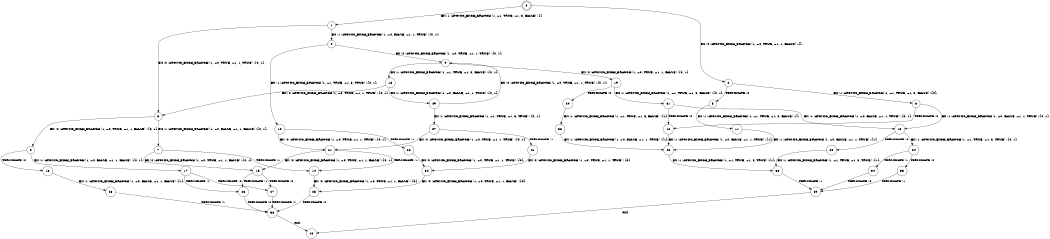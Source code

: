 digraph BCG {
size = "7, 10.5";
center = TRUE;
node [shape = circle];
0 [peripheries = 2];
0 -> 1 [label = "EX !1 !ATOMIC_EXCH_BRANCH (1, +1, TRUE, +1, 3, FALSE) !{}"];
0 -> 2 [label = "EX !0 !ATOMIC_EXCH_BRANCH (1, +0, TRUE, +1, 1, FALSE) !{}"];
1 -> 3 [label = "EX !0 !ATOMIC_EXCH_BRANCH (1, +0, TRUE, +1, 1, TRUE) !{0, 1}"];
1 -> 4 [label = "EX !1 !ATOMIC_EXCH_BRANCH (1, +0, FALSE, +1, 1, TRUE) !{0, 1}"];
2 -> 5 [label = "TERMINATE !0"];
2 -> 6 [label = "EX !1 !ATOMIC_EXCH_BRANCH (1, +1, TRUE, +1, 3, FALSE) !{0}"];
3 -> 7 [label = "EX !1 !ATOMIC_EXCH_BRANCH (1, +0, FALSE, +1, 1, FALSE) !{0, 1}"];
3 -> 8 [label = "EX !0 !ATOMIC_EXCH_BRANCH (1, +0, TRUE, +1, 1, FALSE) !{0, 1}"];
4 -> 9 [label = "EX !0 !ATOMIC_EXCH_BRANCH (1, +0, TRUE, +1, 1, TRUE) !{0, 1}"];
4 -> 10 [label = "EX !1 !ATOMIC_EXCH_BRANCH (1, +1, TRUE, +1, 3, TRUE) !{0, 1}"];
5 -> 11 [label = "EX !1 !ATOMIC_EXCH_BRANCH (1, +1, TRUE, +1, 3, FALSE) !{}"];
6 -> 12 [label = "TERMINATE !0"];
6 -> 13 [label = "EX !1 !ATOMIC_EXCH_BRANCH (1, +0, FALSE, +1, 1, TRUE) !{0, 1}"];
7 -> 14 [label = "TERMINATE !1"];
7 -> 15 [label = "EX !0 !ATOMIC_EXCH_BRANCH (1, +0, TRUE, +1, 1, FALSE) !{0, 1}"];
8 -> 16 [label = "TERMINATE !0"];
8 -> 17 [label = "EX !1 !ATOMIC_EXCH_BRANCH (1, +0, FALSE, +1, 1, FALSE) !{0, 1}"];
9 -> 18 [label = "EX !1 !ATOMIC_EXCH_BRANCH (1, +1, TRUE, +1, 3, FALSE) !{0, 1}"];
9 -> 19 [label = "EX !0 !ATOMIC_EXCH_BRANCH (1, +0, TRUE, +1, 1, FALSE) !{0, 1}"];
10 -> 20 [label = "TERMINATE !1"];
10 -> 21 [label = "EX !0 !ATOMIC_EXCH_BRANCH (1, +0, TRUE, +1, 1, TRUE) !{0, 1}"];
11 -> 22 [label = "EX !1 !ATOMIC_EXCH_BRANCH (1, +0, FALSE, +1, 1, TRUE) !{1}"];
12 -> 22 [label = "EX !1 !ATOMIC_EXCH_BRANCH (1, +0, FALSE, +1, 1, TRUE) !{1}"];
13 -> 23 [label = "TERMINATE !0"];
13 -> 24 [label = "EX !1 !ATOMIC_EXCH_BRANCH (1, +1, TRUE, +1, 3, TRUE) !{0, 1}"];
14 -> 25 [label = "EX !0 !ATOMIC_EXCH_BRANCH (1, +0, TRUE, +1, 1, FALSE) !{0}"];
15 -> 26 [label = "TERMINATE !1"];
15 -> 27 [label = "TERMINATE !0"];
16 -> 28 [label = "EX !1 !ATOMIC_EXCH_BRANCH (1, +0, FALSE, +1, 1, FALSE) !{1}"];
17 -> 26 [label = "TERMINATE !1"];
17 -> 27 [label = "TERMINATE !0"];
18 -> 29 [label = "EX !1 !ATOMIC_EXCH_BRANCH (1, +0, FALSE, +1, 1, TRUE) !{0, 1}"];
18 -> 3 [label = "EX !0 !ATOMIC_EXCH_BRANCH (1, +0, TRUE, +1, 1, TRUE) !{0, 1}"];
19 -> 30 [label = "TERMINATE !0"];
19 -> 31 [label = "EX !1 !ATOMIC_EXCH_BRANCH (1, +1, TRUE, +1, 3, FALSE) !{0, 1}"];
20 -> 32 [label = "EX !0 !ATOMIC_EXCH_BRANCH (1, +0, TRUE, +1, 1, TRUE) !{0}"];
21 -> 14 [label = "TERMINATE !1"];
21 -> 15 [label = "EX !0 !ATOMIC_EXCH_BRANCH (1, +0, TRUE, +1, 1, FALSE) !{0, 1}"];
22 -> 33 [label = "EX !1 !ATOMIC_EXCH_BRANCH (1, +1, TRUE, +1, 3, TRUE) !{1}"];
23 -> 33 [label = "EX !1 !ATOMIC_EXCH_BRANCH (1, +1, TRUE, +1, 3, TRUE) !{1}"];
24 -> 34 [label = "TERMINATE !1"];
24 -> 35 [label = "TERMINATE !0"];
25 -> 36 [label = "TERMINATE !0"];
26 -> 36 [label = "TERMINATE !0"];
27 -> 36 [label = "TERMINATE !1"];
28 -> 36 [label = "TERMINATE !1"];
29 -> 37 [label = "EX !1 !ATOMIC_EXCH_BRANCH (1, +1, TRUE, +1, 3, TRUE) !{0, 1}"];
29 -> 9 [label = "EX !0 !ATOMIC_EXCH_BRANCH (1, +0, TRUE, +1, 1, TRUE) !{0, 1}"];
30 -> 38 [label = "EX !1 !ATOMIC_EXCH_BRANCH (1, +1, TRUE, +1, 3, FALSE) !{1}"];
31 -> 12 [label = "TERMINATE !0"];
31 -> 13 [label = "EX !1 !ATOMIC_EXCH_BRANCH (1, +0, FALSE, +1, 1, TRUE) !{0, 1}"];
32 -> 25 [label = "EX !0 !ATOMIC_EXCH_BRANCH (1, +0, TRUE, +1, 1, FALSE) !{0}"];
33 -> 39 [label = "TERMINATE !1"];
34 -> 39 [label = "TERMINATE !0"];
35 -> 39 [label = "TERMINATE !1"];
36 -> 40 [label = "exit"];
37 -> 41 [label = "TERMINATE !1"];
37 -> 21 [label = "EX !0 !ATOMIC_EXCH_BRANCH (1, +0, TRUE, +1, 1, TRUE) !{0, 1}"];
38 -> 22 [label = "EX !1 !ATOMIC_EXCH_BRANCH (1, +0, FALSE, +1, 1, TRUE) !{1}"];
39 -> 40 [label = "exit"];
41 -> 32 [label = "EX !0 !ATOMIC_EXCH_BRANCH (1, +0, TRUE, +1, 1, TRUE) !{0}"];
}
